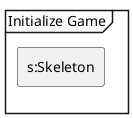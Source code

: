 @startuml
'https://plantuml.com/sequence-diagram


mainframe Initialize Game

rectangle "s:Skeleton" as s

'Elvileg ezen nincs semmi, mert ő hoz létre mindent

@enduml

